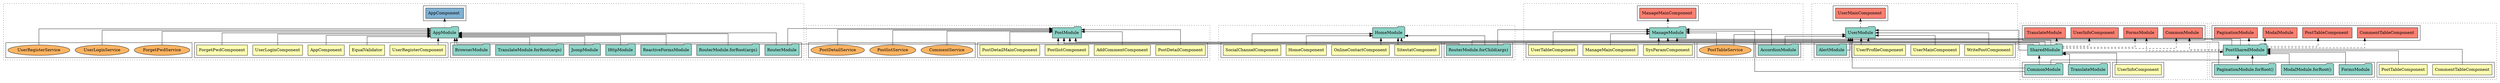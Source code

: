 digraph dependencies { node [shape="rect", style="filled", colorscheme=set312]; ranksep=0.1; compound=false; remincross=true; splines=true; splines=ortho; rankdir=LR; rankdir=TB; rankdir=BT; ratio=compress; fontname="sans-serif";  subgraph "cluster_SharedModule" { style="dotted";node [shape="folder", fillcolor=1]; subgraph cluster_SharedModule_declarations { style="solid";node [style="filled", shape="rect"]; node [fillcolor=2]; "UserInfoComponent"; }  "UserInfoComponent" -> "SharedModule" [style="solid", lhead="cluster_SharedModule" ltail="cluster_SharedModule_declarations"]; subgraph "cluster_SharedModule_UserInfoComponent_providers" { style="solid";  }    subgraph cluster_SharedModule_imports { style="solid"; node [style="filled", fillcolor=1, shape="rect"];    "CommonModule" [label="CommonModule", shape="folder"];    "TranslateModule" [label="TranslateModule", shape="folder"];   }    "CommonModule" -> "SharedModule" [lhead="cluster_SharedModule", ltail="cluster_SharedModule_imports"];    "TranslateModule" -> "SharedModule" [lhead="cluster_SharedModule", ltail="cluster_SharedModule_imports"];     subgraph cluster_SharedModule_exports { style="solid";node [style="filled", fillcolor=4, shape="rect"];"CommonModule " [label="CommonModule ", shape="rect"]"FormsModule " [label="FormsModule ", shape="rect"]"UserInfoComponent " [label="UserInfoComponent ", shape="rect"]"TranslateModule " [label="TranslateModule ", shape="rect"]}  "SharedModule" -> "CommonModule " [style="dashed", ltail="cluster_SharedModule" lhead="cluster_SharedModule_exports"];  "SharedModule" -> "FormsModule " [style="dashed", ltail="cluster_SharedModule" lhead="cluster_SharedModule_exports"];  "SharedModule" -> "UserInfoComponent " [style="dashed", ltail="cluster_SharedModule" lhead="cluster_SharedModule_exports"];  "SharedModule" -> "TranslateModule " [style="dashed", ltail="cluster_SharedModule" lhead="cluster_SharedModule_exports"];    subgraph cluster_SharedModule_bootstrap { style="solid"; node [style="filled", fillcolor=5, shape="rect"];  }    subgraph cluster_SharedModule_providers { style="solid"; node [style="filled", fillcolor=6, shape="rect"];   }     }  subgraph "cluster_AppModule" { style="dotted";node [shape="folder", fillcolor=1]; subgraph cluster_AppModule_declarations { style="solid";node [style="filled", shape="rect"]; node [fillcolor=2]; "AppComponent"; node [fillcolor=2]; "UserLoginComponent"; node [fillcolor=2]; "ForgetPwdComponent"; node [fillcolor=2]; "UserRegisterComponent"; node [fillcolor=2]; "EqualValidator"; }  "AppComponent" -> "AppModule" [style="solid", lhead="cluster_AppModule" ltail="cluster_AppModule_declarations"]; subgraph "cluster_AppModule_AppComponent_providers" { style="solid";  }  "UserLoginComponent" -> "AppModule" [style="solid", lhead="cluster_AppModule" ltail="cluster_AppModule_declarations"]; subgraph "cluster_AppModule_UserLoginComponent_providers" { style="solid";  }  "ForgetPwdComponent" -> "AppModule" [style="solid", lhead="cluster_AppModule" ltail="cluster_AppModule_declarations"]; subgraph "cluster_AppModule_ForgetPwdComponent_providers" { style="solid";  }  "UserRegisterComponent" -> "AppModule" [style="solid", lhead="cluster_AppModule" ltail="cluster_AppModule_declarations"]; subgraph "cluster_AppModule_UserRegisterComponent_providers" { style="solid";  }  "EqualValidator" -> "AppModule" [style="solid", lhead="cluster_AppModule" ltail="cluster_AppModule_declarations"]; subgraph "cluster_AppModule_EqualValidator_providers" { style="solid";  }    subgraph cluster_AppModule_imports { style="solid"; node [style="filled", fillcolor=1, shape="rect"];    "BrowserModule" [label="BrowserModule", shape="folder"];    "RouterModule" [label="RouterModule", shape="folder"];    "ReactiveFormsModule" [label="ReactiveFormsModule", shape="folder"];    "HttpModule" [label="HttpModule", shape="folder"];    "JsonpModule" [label="JsonpModule", shape="folder"];    "TranslateModule.forRoot(args)" [label="TranslateModule.forRoot(args)", shape="folder"];    "SharedModule" [label="SharedModule", shape="folder"];    "RouterModule.forRoot(args)" [label="RouterModule.forRoot(args)", shape="folder"];   }    "BrowserModule" -> "AppModule" [lhead="cluster_AppModule", ltail="cluster_AppModule_imports"];    "RouterModule" -> "AppModule" [lhead="cluster_AppModule", ltail="cluster_AppModule_imports"];    "ReactiveFormsModule" -> "AppModule" [lhead="cluster_AppModule", ltail="cluster_AppModule_imports"];    "HttpModule" -> "AppModule" [lhead="cluster_AppModule", ltail="cluster_AppModule_imports"];    "JsonpModule" -> "AppModule" [lhead="cluster_AppModule", ltail="cluster_AppModule_imports"];    "TranslateModule.forRoot(args)" -> "AppModule" [lhead="cluster_AppModule", ltail="cluster_AppModule_imports"];    "SharedModule" -> "AppModule" [lhead="cluster_AppModule", ltail="cluster_AppModule_imports"];    "RouterModule.forRoot(args)" -> "AppModule" [lhead="cluster_AppModule", ltail="cluster_AppModule_imports"];     subgraph cluster_AppModule_exports { style="solid";node [style="filled", fillcolor=4, shape="rect"];}    subgraph cluster_AppModule_bootstrap { style="solid"; node [style="filled", fillcolor=5, shape="rect"];  "AppComponent " [label="AppComponent ", shape="rect"]  }  "AppModule" -> "AppComponent " [style="dotted", lhead="cluster_AppModule_bootstrap" ltail="cluster_AppModule"];    subgraph cluster_AppModule_providers { style="solid"; node [style="filled", fillcolor=6, shape="rect"];    "UserLoginService" [label="UserLoginService", shape="oval"];    "UserRegisterService" [label="UserRegisterService", shape="oval"];    "ForgetPwdService" [label="ForgetPwdService", shape="oval"];   }    "UserLoginService" -> "AppModule" [lhead="cluster_AppModule", ltail="cluster_AppModule_providers"];    "UserRegisterService" -> "AppModule" [lhead="cluster_AppModule", ltail="cluster_AppModule_providers"];    "ForgetPwdService" -> "AppModule" [lhead="cluster_AppModule", ltail="cluster_AppModule_providers"];     }  subgraph "cluster_HomeModule" { style="dotted";node [shape="folder", fillcolor=1]; subgraph cluster_HomeModule_declarations { style="solid";node [style="filled", shape="rect"]; node [fillcolor=2]; "HomeComponent"; node [fillcolor=2]; "SocialChannelComponent"; node [fillcolor=2]; "SitestatComponent"; node [fillcolor=2]; "OnlineContactComponent"; }  "HomeComponent" -> "HomeModule" [style="solid", lhead="cluster_HomeModule" ltail="cluster_HomeModule_declarations"]; subgraph "cluster_HomeModule_HomeComponent_providers" { style="solid";  }  "SocialChannelComponent" -> "HomeModule" [style="solid", lhead="cluster_HomeModule" ltail="cluster_HomeModule_declarations"]; subgraph "cluster_HomeModule_SocialChannelComponent_providers" { style="solid";  }  "SitestatComponent" -> "HomeModule" [style="solid", lhead="cluster_HomeModule" ltail="cluster_HomeModule_declarations"]; subgraph "cluster_HomeModule_SitestatComponent_providers" { style="solid";  }  "OnlineContactComponent" -> "HomeModule" [style="solid", lhead="cluster_HomeModule" ltail="cluster_HomeModule_declarations"]; subgraph "cluster_HomeModule_OnlineContactComponent_providers" { style="solid";  }    subgraph cluster_HomeModule_imports { style="solid"; node [style="filled", fillcolor=1, shape="rect"];    "SharedModule" [label="SharedModule", shape="folder"];    "RouterModule.forChild(args)" [label="RouterModule.forChild(args)", shape="folder"];   }    "SharedModule" -> "HomeModule" [lhead="cluster_HomeModule", ltail="cluster_HomeModule_imports"];    "RouterModule.forChild(args)" -> "HomeModule" [lhead="cluster_HomeModule", ltail="cluster_HomeModule_imports"];     subgraph cluster_HomeModule_exports { style="solid";node [style="filled", fillcolor=4, shape="rect"];}    subgraph cluster_HomeModule_bootstrap { style="solid"; node [style="filled", fillcolor=5, shape="rect"];  }    subgraph cluster_HomeModule_providers { style="solid"; node [style="filled", fillcolor=6, shape="rect"];   }     }  subgraph "cluster_PostSharedModule" { style="dotted";node [shape="folder", fillcolor=1]; subgraph cluster_PostSharedModule_declarations { style="solid";node [style="filled", shape="rect"]; node [fillcolor=2]; "CommentTableComponent"; node [fillcolor=2]; "PostTableComponent"; }  "CommentTableComponent" -> "PostSharedModule" [style="solid", lhead="cluster_PostSharedModule" ltail="cluster_PostSharedModule_declarations"]; subgraph "cluster_PostSharedModule_CommentTableComponent_providers" { style="solid";  }  "PostTableComponent" -> "PostSharedModule" [style="solid", lhead="cluster_PostSharedModule" ltail="cluster_PostSharedModule_declarations"]; subgraph "cluster_PostSharedModule_PostTableComponent_providers" { style="solid";  }    subgraph cluster_PostSharedModule_imports { style="solid"; node [style="filled", fillcolor=1, shape="rect"];    "CommonModule" [label="CommonModule", shape="folder"];    "FormsModule" [label="FormsModule", shape="folder"];    "SharedModule" [label="SharedModule", shape="folder"];    "ModalModule.forRoot()" [label="ModalModule.forRoot()", shape="folder"];    "PaginationModule.forRoot()" [label="PaginationModule.forRoot()", shape="folder"];   }    "CommonModule" -> "PostSharedModule" [lhead="cluster_PostSharedModule", ltail="cluster_PostSharedModule_imports"];    "FormsModule" -> "PostSharedModule" [lhead="cluster_PostSharedModule", ltail="cluster_PostSharedModule_imports"];    "SharedModule" -> "PostSharedModule" [lhead="cluster_PostSharedModule", ltail="cluster_PostSharedModule_imports"];    "ModalModule.forRoot()" -> "PostSharedModule" [lhead="cluster_PostSharedModule", ltail="cluster_PostSharedModule_imports"];    "PaginationModule.forRoot()" -> "PostSharedModule" [lhead="cluster_PostSharedModule", ltail="cluster_PostSharedModule_imports"];     subgraph cluster_PostSharedModule_exports { style="solid";node [style="filled", fillcolor=4, shape="rect"];"CommonModule " [label="CommonModule ", shape="rect"]"FormsModule " [label="FormsModule ", shape="rect"]"ModalModule " [label="ModalModule ", shape="rect"]"PaginationModule " [label="PaginationModule ", shape="rect"]"CommentTableComponent " [label="CommentTableComponent ", shape="rect"]"PostTableComponent " [label="PostTableComponent ", shape="rect"]}  "PostSharedModule" -> "CommonModule " [style="dashed", ltail="cluster_PostSharedModule" lhead="cluster_PostSharedModule_exports"];  "PostSharedModule" -> "FormsModule " [style="dashed", ltail="cluster_PostSharedModule" lhead="cluster_PostSharedModule_exports"];  "PostSharedModule" -> "ModalModule " [style="dashed", ltail="cluster_PostSharedModule" lhead="cluster_PostSharedModule_exports"];  "PostSharedModule" -> "PaginationModule " [style="dashed", ltail="cluster_PostSharedModule" lhead="cluster_PostSharedModule_exports"];  "PostSharedModule" -> "CommentTableComponent " [style="dashed", ltail="cluster_PostSharedModule" lhead="cluster_PostSharedModule_exports"];  "PostSharedModule" -> "PostTableComponent " [style="dashed", ltail="cluster_PostSharedModule" lhead="cluster_PostSharedModule_exports"];    subgraph cluster_PostSharedModule_bootstrap { style="solid"; node [style="filled", fillcolor=5, shape="rect"];  }    subgraph cluster_PostSharedModule_providers { style="solid"; node [style="filled", fillcolor=6, shape="rect"];   }     }  subgraph "cluster_ManageModule" { style="dotted";node [shape="folder", fillcolor=1]; subgraph cluster_ManageModule_declarations { style="solid";node [style="filled", shape="rect"]; node [fillcolor=2]; "ManageMainComponent"; node [fillcolor=2]; "UserTableComponent"; node [fillcolor=2]; "SysParamComponent"; }  "ManageMainComponent" -> "ManageModule" [style="solid", lhead="cluster_ManageModule" ltail="cluster_ManageModule_declarations"]; subgraph "cluster_ManageModule_ManageMainComponent_providers" { style="solid";  }  "UserTableComponent" -> "ManageModule" [style="solid", lhead="cluster_ManageModule" ltail="cluster_ManageModule_declarations"]; subgraph "cluster_ManageModule_UserTableComponent_providers" { style="solid";  }  "SysParamComponent" -> "ManageModule" [style="solid", lhead="cluster_ManageModule" ltail="cluster_ManageModule_declarations"]; subgraph "cluster_ManageModule_SysParamComponent_providers" { style="solid";  }    subgraph cluster_ManageModule_imports { style="solid"; node [style="filled", fillcolor=1, shape="rect"];    "CommonModule" [label="CommonModule", shape="folder"];    "AccordionModule" [label="AccordionModule", shape="folder"];    "SharedModule" [label="SharedModule", shape="folder"];    "PostSharedModule" [label="PostSharedModule", shape="folder"];    "RouterModule.forChild(args)" [label="RouterModule.forChild(args)", shape="folder"];   }    "CommonModule" -> "ManageModule" [lhead="cluster_ManageModule", ltail="cluster_ManageModule_imports"];    "AccordionModule" -> "ManageModule" [lhead="cluster_ManageModule", ltail="cluster_ManageModule_imports"];    "SharedModule" -> "ManageModule" [lhead="cluster_ManageModule", ltail="cluster_ManageModule_imports"];    "PostSharedModule" -> "ManageModule" [lhead="cluster_ManageModule", ltail="cluster_ManageModule_imports"];    "RouterModule.forChild(args)" -> "ManageModule" [lhead="cluster_ManageModule", ltail="cluster_ManageModule_imports"];     subgraph cluster_ManageModule_exports { style="solid";node [style="filled", fillcolor=4, shape="rect"];"ManageMainComponent " [label="ManageMainComponent ", shape="rect"]}  "ManageModule" -> "ManageMainComponent " [style="dashed", ltail="cluster_ManageModule" lhead="cluster_ManageModule_exports"];    subgraph cluster_ManageModule_bootstrap { style="solid"; node [style="filled", fillcolor=5, shape="rect"];  }    subgraph cluster_ManageModule_providers { style="solid"; node [style="filled", fillcolor=6, shape="rect"];    "PostTableService" [label="PostTableService", shape="oval"];   }    "PostTableService" -> "ManageModule" [lhead="cluster_ManageModule", ltail="cluster_ManageModule_providers"];     }  subgraph "cluster_PostModule" { style="dotted";node [shape="folder", fillcolor=1]; subgraph cluster_PostModule_declarations { style="solid";node [style="filled", shape="rect"]; node [fillcolor=2]; "PostlistComponent"; node [fillcolor=2]; "PostDetailMainComponent"; node [fillcolor=2]; "PostDetailComponent"; node [fillcolor=2]; "AddCommentComponent"; }  "PostlistComponent" -> "PostModule" [style="solid", lhead="cluster_PostModule" ltail="cluster_PostModule_declarations"]; subgraph "cluster_PostModule_PostlistComponent_providers" { style="solid";  }  "PostDetailMainComponent" -> "PostModule" [style="solid", lhead="cluster_PostModule" ltail="cluster_PostModule_declarations"]; subgraph "cluster_PostModule_PostDetailMainComponent_providers" { style="solid";  }  "PostDetailComponent" -> "PostModule" [style="solid", lhead="cluster_PostModule" ltail="cluster_PostModule_declarations"]; subgraph "cluster_PostModule_PostDetailComponent_providers" { style="solid";  }  "AddCommentComponent" -> "PostModule" [style="solid", lhead="cluster_PostModule" ltail="cluster_PostModule_declarations"]; subgraph "cluster_PostModule_AddCommentComponent_providers" { style="solid";  }    subgraph cluster_PostModule_imports { style="solid"; node [style="filled", fillcolor=1, shape="rect"];    "SharedModule" [label="SharedModule", shape="folder"];    "RouterModule" [label="RouterModule", shape="folder"];    "PaginationModule.forRoot()" [label="PaginationModule.forRoot()", shape="folder"];    "RouterModule.forChild(args)" [label="RouterModule.forChild(args)", shape="folder"];   }    "SharedModule" -> "PostModule" [lhead="cluster_PostModule", ltail="cluster_PostModule_imports"];    "RouterModule" -> "PostModule" [lhead="cluster_PostModule", ltail="cluster_PostModule_imports"];    "PaginationModule.forRoot()" -> "PostModule" [lhead="cluster_PostModule", ltail="cluster_PostModule_imports"];    "RouterModule.forChild(args)" -> "PostModule" [lhead="cluster_PostModule", ltail="cluster_PostModule_imports"];     subgraph cluster_PostModule_exports { style="solid";node [style="filled", fillcolor=4, shape="rect"];}    subgraph cluster_PostModule_bootstrap { style="solid"; node [style="filled", fillcolor=5, shape="rect"];  }    subgraph cluster_PostModule_providers { style="solid"; node [style="filled", fillcolor=6, shape="rect"];    "PostlistService" [label="PostlistService", shape="oval"];    "PostDetailService" [label="PostDetailService", shape="oval"];    "CommentService" [label="CommentService", shape="oval"];   }    "PostlistService" -> "PostModule" [lhead="cluster_PostModule", ltail="cluster_PostModule_providers"];    "PostDetailService" -> "PostModule" [lhead="cluster_PostModule", ltail="cluster_PostModule_providers"];    "CommentService" -> "PostModule" [lhead="cluster_PostModule", ltail="cluster_PostModule_providers"];     }  subgraph "cluster_UserModule" { style="dotted";node [shape="folder", fillcolor=1]; subgraph cluster_UserModule_declarations { style="solid";node [style="filled", shape="rect"]; node [fillcolor=2]; "UserMainComponent"; node [fillcolor=2]; "UserProfileComponent"; node [fillcolor=2]; "WritePostComponent"; }  "UserMainComponent" -> "UserModule" [style="solid", lhead="cluster_UserModule" ltail="cluster_UserModule_declarations"]; subgraph "cluster_UserModule_UserMainComponent_providers" { style="solid";  }  "UserProfileComponent" -> "UserModule" [style="solid", lhead="cluster_UserModule" ltail="cluster_UserModule_declarations"]; subgraph "cluster_UserModule_UserProfileComponent_providers" { style="solid";  }  "WritePostComponent" -> "UserModule" [style="solid", lhead="cluster_UserModule" ltail="cluster_UserModule_declarations"]; subgraph "cluster_UserModule_WritePostComponent_providers" { style="solid";  }    subgraph cluster_UserModule_imports { style="solid"; node [style="filled", fillcolor=1, shape="rect"];    "CommonModule" [label="CommonModule", shape="folder"];    "AlertModule" [label="AlertModule", shape="folder"];    "AccordionModule" [label="AccordionModule", shape="folder"];    "SharedModule" [label="SharedModule", shape="folder"];    "PostSharedModule" [label="PostSharedModule", shape="folder"];    "RouterModule.forChild(args)" [label="RouterModule.forChild(args)", shape="folder"];   }    "CommonModule" -> "UserModule" [lhead="cluster_UserModule", ltail="cluster_UserModule_imports"];    "AlertModule" -> "UserModule" [lhead="cluster_UserModule", ltail="cluster_UserModule_imports"];    "AccordionModule" -> "UserModule" [lhead="cluster_UserModule", ltail="cluster_UserModule_imports"];    "SharedModule" -> "UserModule" [lhead="cluster_UserModule", ltail="cluster_UserModule_imports"];    "PostSharedModule" -> "UserModule" [lhead="cluster_UserModule", ltail="cluster_UserModule_imports"];    "RouterModule.forChild(args)" -> "UserModule" [lhead="cluster_UserModule", ltail="cluster_UserModule_imports"];     subgraph cluster_UserModule_exports { style="solid";node [style="filled", fillcolor=4, shape="rect"];"UserMainComponent " [label="UserMainComponent ", shape="rect"]}  "UserModule" -> "UserMainComponent " [style="dashed", ltail="cluster_UserModule" lhead="cluster_UserModule_exports"];    subgraph cluster_UserModule_bootstrap { style="solid"; node [style="filled", fillcolor=5, shape="rect"];  }    subgraph cluster_UserModule_providers { style="solid"; node [style="filled", fillcolor=6, shape="rect"];    "PostTableService" [label="PostTableService", shape="oval"];   }    "PostTableService" -> "UserModule" [lhead="cluster_UserModule", ltail="cluster_UserModule_providers"];     }  }
